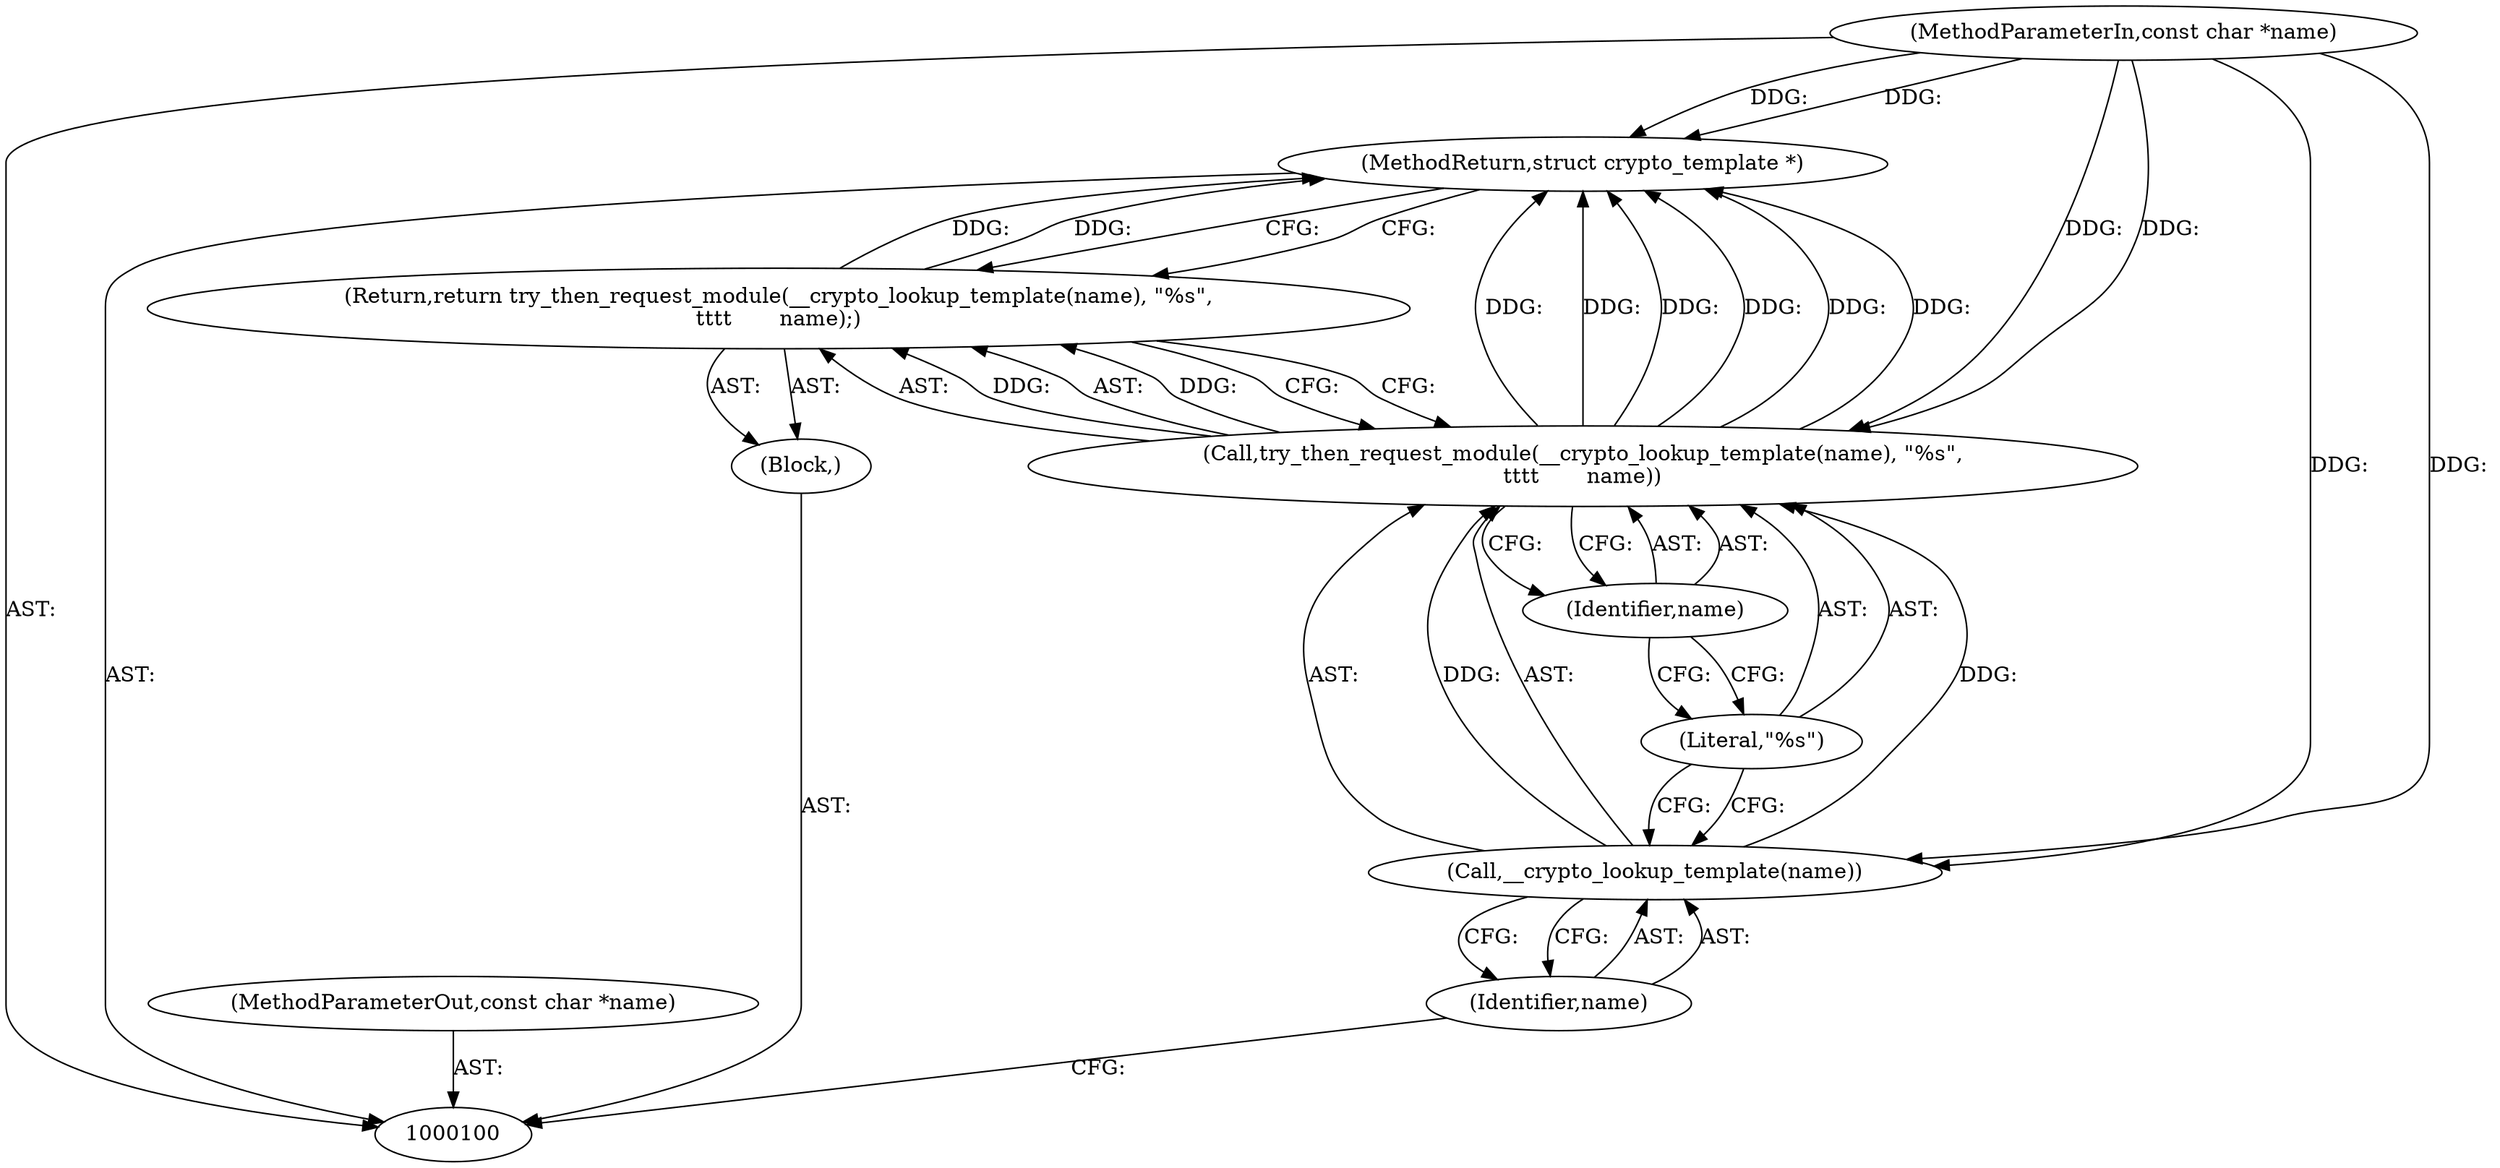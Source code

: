 digraph "1_linux_4943ba16bbc2db05115707b3ff7b4874e9e3c560" {
"1000109" [label="(MethodReturn,struct crypto_template *)"];
"1000101" [label="(MethodParameterIn,const char *name)"];
"1000125" [label="(MethodParameterOut,const char *name)"];
"1000102" [label="(Block,)"];
"1000103" [label="(Return,return try_then_request_module(__crypto_lookup_template(name), \"%s\",\n\t\t\t\t       name);)"];
"1000105" [label="(Call,__crypto_lookup_template(name))"];
"1000106" [label="(Identifier,name)"];
"1000107" [label="(Literal,\"%s\")"];
"1000104" [label="(Call,try_then_request_module(__crypto_lookup_template(name), \"%s\",\n\t\t\t\t       name))"];
"1000108" [label="(Identifier,name)"];
"1000109" -> "1000100"  [label="AST: "];
"1000109" -> "1000103"  [label="CFG: "];
"1000103" -> "1000109"  [label="DDG: "];
"1000104" -> "1000109"  [label="DDG: "];
"1000104" -> "1000109"  [label="DDG: "];
"1000104" -> "1000109"  [label="DDG: "];
"1000101" -> "1000109"  [label="DDG: "];
"1000101" -> "1000100"  [label="AST: "];
"1000101" -> "1000109"  [label="DDG: "];
"1000101" -> "1000105"  [label="DDG: "];
"1000101" -> "1000104"  [label="DDG: "];
"1000125" -> "1000100"  [label="AST: "];
"1000102" -> "1000100"  [label="AST: "];
"1000103" -> "1000102"  [label="AST: "];
"1000103" -> "1000102"  [label="AST: "];
"1000103" -> "1000104"  [label="CFG: "];
"1000104" -> "1000103"  [label="AST: "];
"1000109" -> "1000103"  [label="CFG: "];
"1000103" -> "1000109"  [label="DDG: "];
"1000104" -> "1000103"  [label="DDG: "];
"1000105" -> "1000104"  [label="AST: "];
"1000105" -> "1000106"  [label="CFG: "];
"1000106" -> "1000105"  [label="AST: "];
"1000107" -> "1000105"  [label="CFG: "];
"1000105" -> "1000104"  [label="DDG: "];
"1000101" -> "1000105"  [label="DDG: "];
"1000106" -> "1000105"  [label="AST: "];
"1000106" -> "1000100"  [label="CFG: "];
"1000105" -> "1000106"  [label="CFG: "];
"1000107" -> "1000104"  [label="AST: "];
"1000107" -> "1000105"  [label="CFG: "];
"1000108" -> "1000107"  [label="CFG: "];
"1000104" -> "1000103"  [label="AST: "];
"1000104" -> "1000108"  [label="CFG: "];
"1000105" -> "1000104"  [label="AST: "];
"1000107" -> "1000104"  [label="AST: "];
"1000108" -> "1000104"  [label="AST: "];
"1000103" -> "1000104"  [label="CFG: "];
"1000104" -> "1000109"  [label="DDG: "];
"1000104" -> "1000109"  [label="DDG: "];
"1000104" -> "1000109"  [label="DDG: "];
"1000104" -> "1000103"  [label="DDG: "];
"1000105" -> "1000104"  [label="DDG: "];
"1000101" -> "1000104"  [label="DDG: "];
"1000108" -> "1000104"  [label="AST: "];
"1000108" -> "1000107"  [label="CFG: "];
"1000104" -> "1000108"  [label="CFG: "];
}
